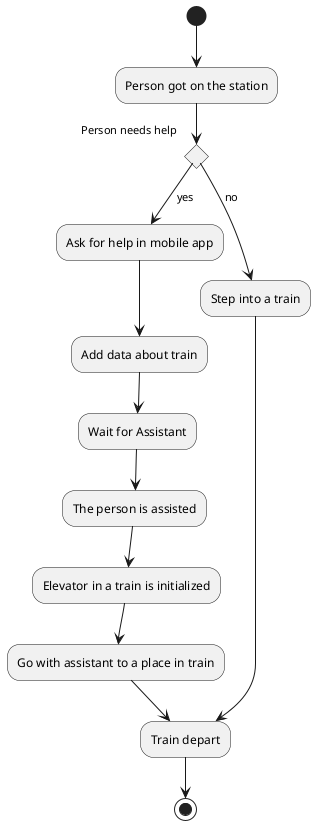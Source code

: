 @startuml
'Dissabled person stepp into a train
(*) --> "Person got on the station"
--> if "Person needs help"
--> [yes] "Ask for help in mobile app"
--> "Add data about train"
--> "Wait for Assistant"
--> "The person is assisted"
--> "Elevator in a train is initialized"
--> "Go with assistant to a place in train"
--> "Train depart" as TrainDepart
--> (*)
else
--> [no] "Step into a train"
--> TrainDepart
endif
@enduml
